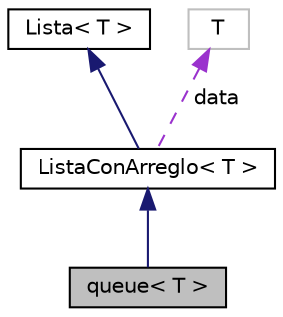 digraph "queue&lt; T &gt;"
{
  edge [fontname="Helvetica",fontsize="10",labelfontname="Helvetica",labelfontsize="10"];
  node [fontname="Helvetica",fontsize="10",shape=record];
  Node1 [label="queue\< T \>",height=0.2,width=0.4,color="black", fillcolor="grey75", style="filled", fontcolor="black"];
  Node2 -> Node1 [dir="back",color="midnightblue",fontsize="10",style="solid",fontname="Helvetica"];
  Node2 [label="ListaConArreglo\< T \>",height=0.2,width=0.4,color="black", fillcolor="white", style="filled",URL="$class_lista_con_arreglo.html"];
  Node3 -> Node2 [dir="back",color="midnightblue",fontsize="10",style="solid",fontname="Helvetica"];
  Node3 [label="Lista\< T \>",height=0.2,width=0.4,color="black", fillcolor="white", style="filled",URL="$class_lista.html"];
  Node4 -> Node2 [dir="back",color="darkorchid3",fontsize="10",style="dashed",label=" data" ,fontname="Helvetica"];
  Node4 [label="T",height=0.2,width=0.4,color="grey75", fillcolor="white", style="filled"];
}
